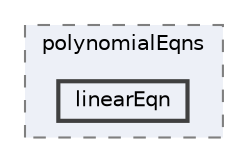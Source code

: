digraph "src/OpenFOAM/primitives/polynomialEqns/linearEqn"
{
 // LATEX_PDF_SIZE
  bgcolor="transparent";
  edge [fontname=Helvetica,fontsize=10,labelfontname=Helvetica,labelfontsize=10];
  node [fontname=Helvetica,fontsize=10,shape=box,height=0.2,width=0.4];
  compound=true
  subgraph clusterdir_ea22b97d585b581f8109179e40307995 {
    graph [ bgcolor="#edf0f7", pencolor="grey50", label="polynomialEqns", fontname=Helvetica,fontsize=10 style="filled,dashed", URL="dir_ea22b97d585b581f8109179e40307995.html",tooltip=""]
  dir_1dd29ea88533f030dacac6222e342ea9 [label="linearEqn", fillcolor="#edf0f7", color="grey25", style="filled,bold", URL="dir_1dd29ea88533f030dacac6222e342ea9.html",tooltip=""];
  }
}
